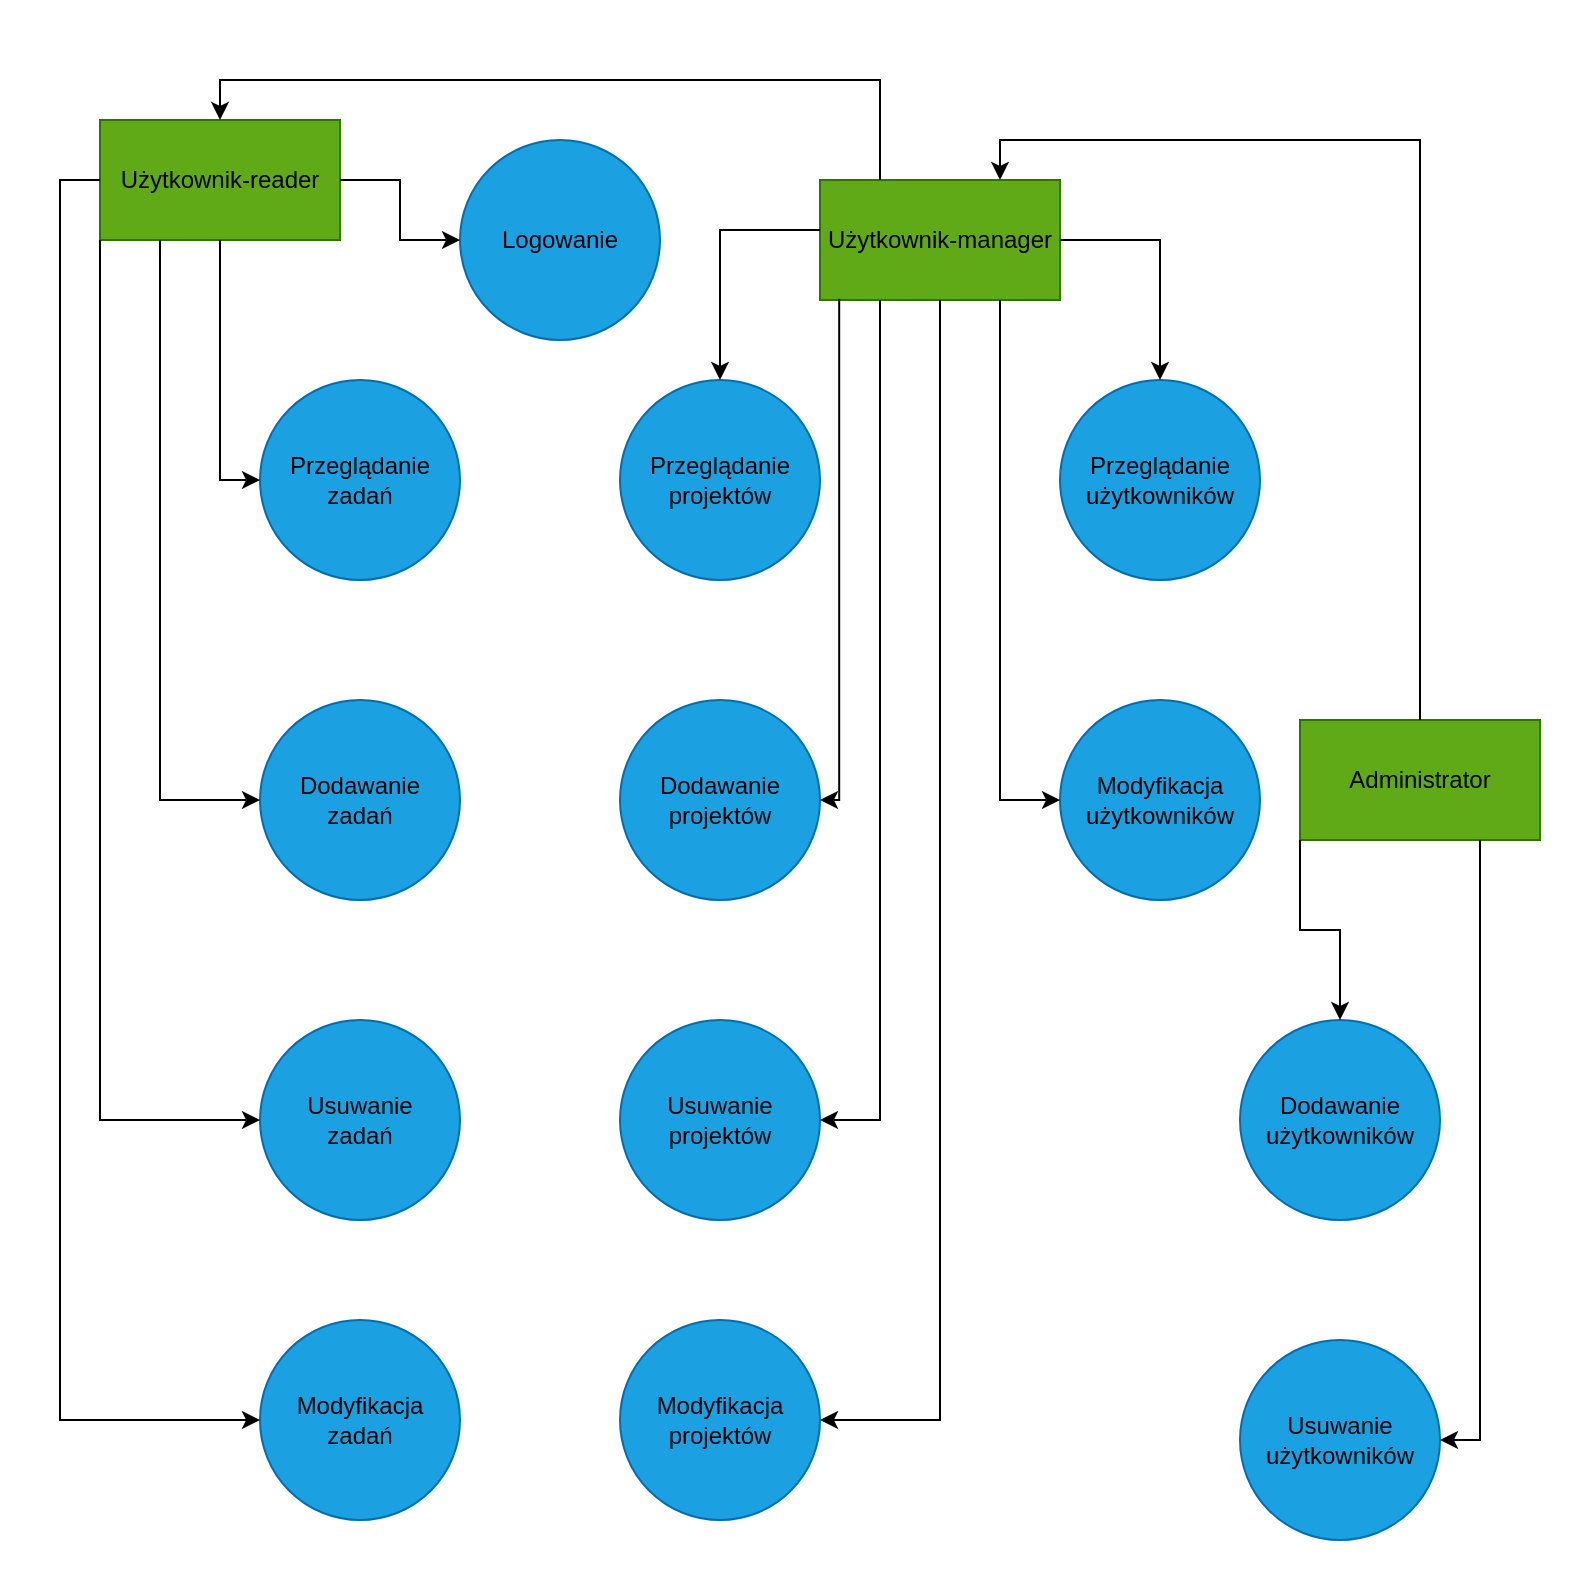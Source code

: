 <mxfile version="14.6.13" type="device"><diagram id="CBHPWfIMPJN4DyXcFY9b" name="Strona-1"><mxGraphModel dx="1707" dy="987" grid="1" gridSize="10" guides="1" tooltips="1" connect="1" arrows="1" fold="1" page="1" pageScale="1" pageWidth="827" pageHeight="1169" math="0" shadow="0"><root><mxCell id="0"/><mxCell id="1" parent="0"/><mxCell id="knCvMA31KFcV12J595uO-3" value="" style="group" parent="1" vertex="1" connectable="0"><mxGeometry x="70" y="70" width="120" height="60" as="geometry"/></mxCell><mxCell id="knCvMA31KFcV12J595uO-1" value="" style="rounded=0;whiteSpace=wrap;html=1;fillColor=#60a917;strokeColor=#2D7600;fontColor=#ffffff;" parent="knCvMA31KFcV12J595uO-3" vertex="1"><mxGeometry width="120" height="60" as="geometry"/></mxCell><mxCell id="knCvMA31KFcV12J595uO-2" value="Użytkownik-reader" style="text;html=1;strokeColor=none;fillColor=none;align=center;verticalAlign=middle;whiteSpace=wrap;rounded=0;" parent="knCvMA31KFcV12J595uO-3" vertex="1"><mxGeometry y="20" width="120" height="20" as="geometry"/></mxCell><mxCell id="knCvMA31KFcV12J595uO-4" value="" style="group" parent="1" vertex="1" connectable="0"><mxGeometry x="670" y="370" width="120" height="60" as="geometry"/></mxCell><mxCell id="knCvMA31KFcV12J595uO-5" value="" style="rounded=0;whiteSpace=wrap;html=1;fillColor=#60a917;strokeColor=#2D7600;fontColor=#ffffff;" parent="knCvMA31KFcV12J595uO-4" vertex="1"><mxGeometry width="120" height="60" as="geometry"/></mxCell><mxCell id="knCvMA31KFcV12J595uO-6" value="Administrator" style="text;html=1;strokeColor=none;fillColor=none;align=center;verticalAlign=middle;whiteSpace=wrap;rounded=0;" parent="knCvMA31KFcV12J595uO-4" vertex="1"><mxGeometry y="20" width="120" height="20" as="geometry"/></mxCell><mxCell id="knCvMA31KFcV12J595uO-8" value="" style="group" parent="1" vertex="1" connectable="0"><mxGeometry x="430" y="100" width="120" height="60" as="geometry"/></mxCell><mxCell id="knCvMA31KFcV12J595uO-9" value="" style="rounded=0;whiteSpace=wrap;html=1;fillColor=#60a917;strokeColor=#2D7600;fontColor=#ffffff;" parent="knCvMA31KFcV12J595uO-8" vertex="1"><mxGeometry width="120" height="60" as="geometry"/></mxCell><mxCell id="knCvMA31KFcV12J595uO-10" value="Użytkownik-manager" style="text;html=1;strokeColor=none;fillColor=none;align=center;verticalAlign=middle;whiteSpace=wrap;rounded=0;" parent="knCvMA31KFcV12J595uO-8" vertex="1"><mxGeometry y="20" width="120" height="20" as="geometry"/></mxCell><mxCell id="OtadX-vocmOac6L_OuTd-5" value="" style="group" vertex="1" connectable="0" parent="1"><mxGeometry x="640" y="520" width="100" height="100" as="geometry"/></mxCell><mxCell id="OtadX-vocmOac6L_OuTd-6" value="" style="ellipse;whiteSpace=wrap;html=1;aspect=fixed;fillColor=#1ba1e2;strokeColor=#006EAF;fontColor=#ffffff;" vertex="1" parent="OtadX-vocmOac6L_OuTd-5"><mxGeometry width="100" height="100" as="geometry"/></mxCell><mxCell id="OtadX-vocmOac6L_OuTd-7" value="Dodawanie użytkowników" style="text;html=1;strokeColor=none;fillColor=none;align=center;verticalAlign=middle;whiteSpace=wrap;rounded=0;" vertex="1" parent="OtadX-vocmOac6L_OuTd-5"><mxGeometry y="25" width="100" height="50" as="geometry"/></mxCell><mxCell id="OtadX-vocmOac6L_OuTd-12" value="" style="group" vertex="1" connectable="0" parent="1"><mxGeometry x="150" y="360" width="100" height="100" as="geometry"/></mxCell><mxCell id="OtadX-vocmOac6L_OuTd-13" value="" style="ellipse;whiteSpace=wrap;html=1;aspect=fixed;fillColor=#1ba1e2;strokeColor=#006EAF;fontColor=#ffffff;" vertex="1" parent="OtadX-vocmOac6L_OuTd-12"><mxGeometry width="100" height="100" as="geometry"/></mxCell><mxCell id="OtadX-vocmOac6L_OuTd-14" value="Dodawanie&lt;br&gt;zadań" style="text;html=1;strokeColor=none;fillColor=none;align=center;verticalAlign=middle;whiteSpace=wrap;rounded=0;" vertex="1" parent="OtadX-vocmOac6L_OuTd-12"><mxGeometry y="25" width="100" height="50" as="geometry"/></mxCell><mxCell id="OtadX-vocmOac6L_OuTd-18" value="" style="group" vertex="1" connectable="0" parent="1"><mxGeometry x="150" y="200" width="100" height="100" as="geometry"/></mxCell><mxCell id="OtadX-vocmOac6L_OuTd-19" value="" style="ellipse;whiteSpace=wrap;html=1;aspect=fixed;fillColor=#1ba1e2;strokeColor=#006EAF;fontColor=#ffffff;" vertex="1" parent="OtadX-vocmOac6L_OuTd-18"><mxGeometry width="100" height="100" as="geometry"/></mxCell><mxCell id="OtadX-vocmOac6L_OuTd-20" value="Przeglądanie&lt;br&gt;zadań" style="text;html=1;strokeColor=none;fillColor=none;align=center;verticalAlign=middle;whiteSpace=wrap;rounded=0;" vertex="1" parent="OtadX-vocmOac6L_OuTd-18"><mxGeometry y="25" width="100" height="50" as="geometry"/></mxCell><mxCell id="OtadX-vocmOac6L_OuTd-21" value="" style="group" vertex="1" connectable="0" parent="1"><mxGeometry x="640" y="680" width="100" height="100" as="geometry"/></mxCell><mxCell id="OtadX-vocmOac6L_OuTd-22" value="" style="ellipse;whiteSpace=wrap;html=1;aspect=fixed;fillColor=#1ba1e2;strokeColor=#006EAF;fontColor=#ffffff;" vertex="1" parent="OtadX-vocmOac6L_OuTd-21"><mxGeometry width="100" height="100" as="geometry"/></mxCell><mxCell id="OtadX-vocmOac6L_OuTd-23" value="Usuwanie użytkowników" style="text;html=1;strokeColor=none;fillColor=none;align=center;verticalAlign=middle;whiteSpace=wrap;rounded=0;" vertex="1" parent="OtadX-vocmOac6L_OuTd-21"><mxGeometry y="25" width="100" height="50" as="geometry"/></mxCell><mxCell id="OtadX-vocmOac6L_OuTd-24" value="" style="group" vertex="1" connectable="0" parent="1"><mxGeometry x="550" y="360" width="100" height="100" as="geometry"/></mxCell><mxCell id="OtadX-vocmOac6L_OuTd-25" value="" style="ellipse;whiteSpace=wrap;html=1;aspect=fixed;fillColor=#1ba1e2;strokeColor=#006EAF;fontColor=#ffffff;" vertex="1" parent="OtadX-vocmOac6L_OuTd-24"><mxGeometry width="100" height="100" as="geometry"/></mxCell><mxCell id="OtadX-vocmOac6L_OuTd-26" value="Modyfikacja użytkowników" style="text;html=1;strokeColor=none;fillColor=none;align=center;verticalAlign=middle;whiteSpace=wrap;rounded=0;" vertex="1" parent="OtadX-vocmOac6L_OuTd-24"><mxGeometry y="25" width="100" height="50" as="geometry"/></mxCell><mxCell id="OtadX-vocmOac6L_OuTd-27" value="" style="group" vertex="1" connectable="0" parent="1"><mxGeometry x="550" y="200" width="100" height="100" as="geometry"/></mxCell><mxCell id="OtadX-vocmOac6L_OuTd-28" value="" style="ellipse;whiteSpace=wrap;html=1;aspect=fixed;fillColor=#1ba1e2;strokeColor=#006EAF;fontColor=#ffffff;" vertex="1" parent="OtadX-vocmOac6L_OuTd-27"><mxGeometry width="100" height="100" as="geometry"/></mxCell><mxCell id="OtadX-vocmOac6L_OuTd-29" value="Przeglądanie użytkowników" style="text;html=1;strokeColor=none;fillColor=none;align=center;verticalAlign=middle;whiteSpace=wrap;rounded=0;" vertex="1" parent="OtadX-vocmOac6L_OuTd-27"><mxGeometry y="25" width="100" height="50" as="geometry"/></mxCell><mxCell id="OtadX-vocmOac6L_OuTd-30" value="" style="group" vertex="1" connectable="0" parent="1"><mxGeometry x="250" y="80" width="100" height="100" as="geometry"/></mxCell><mxCell id="OtadX-vocmOac6L_OuTd-31" value="" style="ellipse;whiteSpace=wrap;html=1;aspect=fixed;fillColor=#1ba1e2;strokeColor=#006EAF;fontColor=#ffffff;" vertex="1" parent="OtadX-vocmOac6L_OuTd-30"><mxGeometry width="100" height="100" as="geometry"/></mxCell><mxCell id="OtadX-vocmOac6L_OuTd-32" value="Logowanie" style="text;html=1;strokeColor=none;fillColor=none;align=center;verticalAlign=middle;whiteSpace=wrap;rounded=0;" vertex="1" parent="OtadX-vocmOac6L_OuTd-30"><mxGeometry y="25" width="100" height="50" as="geometry"/></mxCell><mxCell id="OtadX-vocmOac6L_OuTd-38" value="" style="group" vertex="1" connectable="0" parent="1"><mxGeometry x="150" y="520" width="100" height="100" as="geometry"/></mxCell><mxCell id="OtadX-vocmOac6L_OuTd-39" value="" style="ellipse;whiteSpace=wrap;html=1;aspect=fixed;fillColor=#1ba1e2;strokeColor=#006EAF;fontColor=#ffffff;" vertex="1" parent="OtadX-vocmOac6L_OuTd-38"><mxGeometry width="100" height="100" as="geometry"/></mxCell><mxCell id="OtadX-vocmOac6L_OuTd-40" value="Usuwanie&lt;br&gt;zadań" style="text;html=1;strokeColor=none;fillColor=none;align=center;verticalAlign=middle;whiteSpace=wrap;rounded=0;" vertex="1" parent="OtadX-vocmOac6L_OuTd-38"><mxGeometry y="25" width="100" height="50" as="geometry"/></mxCell><mxCell id="OtadX-vocmOac6L_OuTd-41" value="" style="group" vertex="1" connectable="0" parent="1"><mxGeometry x="150" y="670" width="100" height="100" as="geometry"/></mxCell><mxCell id="OtadX-vocmOac6L_OuTd-42" value="" style="ellipse;whiteSpace=wrap;html=1;aspect=fixed;fillColor=#1ba1e2;strokeColor=#006EAF;fontColor=#ffffff;" vertex="1" parent="OtadX-vocmOac6L_OuTd-41"><mxGeometry width="100" height="100" as="geometry"/></mxCell><mxCell id="OtadX-vocmOac6L_OuTd-43" value="Modyfikacja zadań" style="text;html=1;strokeColor=none;fillColor=none;align=center;verticalAlign=middle;whiteSpace=wrap;rounded=0;" vertex="1" parent="OtadX-vocmOac6L_OuTd-41"><mxGeometry y="25" width="100" height="50" as="geometry"/></mxCell><mxCell id="OtadX-vocmOac6L_OuTd-44" value="" style="group" vertex="1" connectable="0" parent="1"><mxGeometry x="330" y="360" width="100" height="100" as="geometry"/></mxCell><mxCell id="OtadX-vocmOac6L_OuTd-45" value="" style="ellipse;whiteSpace=wrap;html=1;aspect=fixed;fillColor=#1ba1e2;strokeColor=#006EAF;fontColor=#ffffff;" vertex="1" parent="OtadX-vocmOac6L_OuTd-44"><mxGeometry width="100" height="100" as="geometry"/></mxCell><mxCell id="OtadX-vocmOac6L_OuTd-46" value="Dodawanie&lt;br&gt;projektów" style="text;html=1;strokeColor=none;fillColor=none;align=center;verticalAlign=middle;whiteSpace=wrap;rounded=0;" vertex="1" parent="OtadX-vocmOac6L_OuTd-44"><mxGeometry y="25" width="100" height="50" as="geometry"/></mxCell><mxCell id="OtadX-vocmOac6L_OuTd-47" value="" style="group" vertex="1" connectable="0" parent="1"><mxGeometry x="330" y="200" width="100" height="100" as="geometry"/></mxCell><mxCell id="OtadX-vocmOac6L_OuTd-48" value="" style="ellipse;whiteSpace=wrap;html=1;aspect=fixed;fillColor=#1ba1e2;strokeColor=#006EAF;fontColor=#ffffff;" vertex="1" parent="OtadX-vocmOac6L_OuTd-47"><mxGeometry width="100" height="100" as="geometry"/></mxCell><mxCell id="OtadX-vocmOac6L_OuTd-49" value="Przeglądanie&lt;br&gt;projektów" style="text;html=1;strokeColor=none;fillColor=none;align=center;verticalAlign=middle;whiteSpace=wrap;rounded=0;" vertex="1" parent="OtadX-vocmOac6L_OuTd-47"><mxGeometry y="25" width="100" height="50" as="geometry"/></mxCell><mxCell id="OtadX-vocmOac6L_OuTd-50" value="" style="group" vertex="1" connectable="0" parent="1"><mxGeometry x="330" y="520" width="100" height="100" as="geometry"/></mxCell><mxCell id="OtadX-vocmOac6L_OuTd-51" value="" style="ellipse;whiteSpace=wrap;html=1;aspect=fixed;fillColor=#1ba1e2;strokeColor=#006EAF;fontColor=#ffffff;" vertex="1" parent="OtadX-vocmOac6L_OuTd-50"><mxGeometry width="100" height="100" as="geometry"/></mxCell><mxCell id="OtadX-vocmOac6L_OuTd-52" value="Usuwanie&lt;br&gt;projektów" style="text;html=1;strokeColor=none;fillColor=none;align=center;verticalAlign=middle;whiteSpace=wrap;rounded=0;" vertex="1" parent="OtadX-vocmOac6L_OuTd-50"><mxGeometry y="25" width="100" height="50" as="geometry"/></mxCell><mxCell id="OtadX-vocmOac6L_OuTd-53" value="" style="group" vertex="1" connectable="0" parent="1"><mxGeometry x="330" y="670" width="100" height="100" as="geometry"/></mxCell><mxCell id="OtadX-vocmOac6L_OuTd-54" value="" style="ellipse;whiteSpace=wrap;html=1;aspect=fixed;fillColor=#1ba1e2;strokeColor=#006EAF;fontColor=#ffffff;" vertex="1" parent="OtadX-vocmOac6L_OuTd-53"><mxGeometry width="100" height="100" as="geometry"/></mxCell><mxCell id="OtadX-vocmOac6L_OuTd-55" value="Modyfikacja&lt;br&gt;projektów" style="text;html=1;strokeColor=none;fillColor=none;align=center;verticalAlign=middle;whiteSpace=wrap;rounded=0;" vertex="1" parent="OtadX-vocmOac6L_OuTd-53"><mxGeometry y="25" width="100" height="50" as="geometry"/></mxCell><mxCell id="OtadX-vocmOac6L_OuTd-63" style="edgeStyle=orthogonalEdgeStyle;rounded=0;orthogonalLoop=1;jettySize=auto;html=1;exitX=0.5;exitY=1;exitDx=0;exitDy=0;entryX=0;entryY=0.5;entryDx=0;entryDy=0;" edge="1" parent="1" source="knCvMA31KFcV12J595uO-1" target="OtadX-vocmOac6L_OuTd-20"><mxGeometry relative="1" as="geometry"/></mxCell><mxCell id="OtadX-vocmOac6L_OuTd-64" style="edgeStyle=orthogonalEdgeStyle;rounded=0;orthogonalLoop=1;jettySize=auto;html=1;exitX=0.25;exitY=1;exitDx=0;exitDy=0;entryX=0;entryY=0.5;entryDx=0;entryDy=0;" edge="1" parent="1" source="knCvMA31KFcV12J595uO-1" target="OtadX-vocmOac6L_OuTd-14"><mxGeometry relative="1" as="geometry"/></mxCell><mxCell id="OtadX-vocmOac6L_OuTd-65" style="edgeStyle=orthogonalEdgeStyle;rounded=0;orthogonalLoop=1;jettySize=auto;html=1;exitX=0;exitY=1;exitDx=0;exitDy=0;entryX=0;entryY=0.5;entryDx=0;entryDy=0;" edge="1" parent="1" source="knCvMA31KFcV12J595uO-1" target="OtadX-vocmOac6L_OuTd-40"><mxGeometry relative="1" as="geometry"/></mxCell><mxCell id="OtadX-vocmOac6L_OuTd-66" style="edgeStyle=orthogonalEdgeStyle;rounded=0;orthogonalLoop=1;jettySize=auto;html=1;exitX=0;exitY=0.5;exitDx=0;exitDy=0;entryX=0;entryY=0.5;entryDx=0;entryDy=0;" edge="1" parent="1" source="knCvMA31KFcV12J595uO-2" target="OtadX-vocmOac6L_OuTd-43"><mxGeometry relative="1" as="geometry"/></mxCell><mxCell id="OtadX-vocmOac6L_OuTd-67" style="edgeStyle=orthogonalEdgeStyle;rounded=0;orthogonalLoop=1;jettySize=auto;html=1;exitX=0;exitY=0.25;exitDx=0;exitDy=0;entryX=0.5;entryY=0;entryDx=0;entryDy=0;" edge="1" parent="1" source="knCvMA31KFcV12J595uO-10" target="OtadX-vocmOac6L_OuTd-48"><mxGeometry relative="1" as="geometry"/></mxCell><mxCell id="OtadX-vocmOac6L_OuTd-68" style="edgeStyle=orthogonalEdgeStyle;rounded=0;orthogonalLoop=1;jettySize=auto;html=1;exitX=1;exitY=0.5;exitDx=0;exitDy=0;entryX=0.5;entryY=0;entryDx=0;entryDy=0;" edge="1" parent="1" source="knCvMA31KFcV12J595uO-10" target="OtadX-vocmOac6L_OuTd-28"><mxGeometry relative="1" as="geometry"/></mxCell><mxCell id="OtadX-vocmOac6L_OuTd-69" style="edgeStyle=orthogonalEdgeStyle;rounded=0;orthogonalLoop=1;jettySize=auto;html=1;entryX=1;entryY=0.5;entryDx=0;entryDy=0;exitX=0.08;exitY=0.989;exitDx=0;exitDy=0;exitPerimeter=0;" edge="1" parent="1" source="knCvMA31KFcV12J595uO-9" target="OtadX-vocmOac6L_OuTd-46"><mxGeometry relative="1" as="geometry"><mxPoint x="440" y="130" as="sourcePoint"/><Array as="points"><mxPoint x="440" y="410"/></Array></mxGeometry></mxCell><mxCell id="OtadX-vocmOac6L_OuTd-71" style="edgeStyle=orthogonalEdgeStyle;rounded=0;orthogonalLoop=1;jettySize=auto;html=1;exitX=0.25;exitY=1;exitDx=0;exitDy=0;entryX=1;entryY=0.5;entryDx=0;entryDy=0;" edge="1" parent="1" source="knCvMA31KFcV12J595uO-9" target="OtadX-vocmOac6L_OuTd-52"><mxGeometry relative="1" as="geometry"/></mxCell><mxCell id="OtadX-vocmOac6L_OuTd-72" style="edgeStyle=orthogonalEdgeStyle;rounded=0;orthogonalLoop=1;jettySize=auto;html=1;exitX=0.5;exitY=1;exitDx=0;exitDy=0;entryX=1;entryY=0.5;entryDx=0;entryDy=0;" edge="1" parent="1" source="knCvMA31KFcV12J595uO-9" target="OtadX-vocmOac6L_OuTd-55"><mxGeometry relative="1" as="geometry"/></mxCell><mxCell id="OtadX-vocmOac6L_OuTd-73" style="edgeStyle=orthogonalEdgeStyle;rounded=0;orthogonalLoop=1;jettySize=auto;html=1;exitX=0.75;exitY=1;exitDx=0;exitDy=0;entryX=0;entryY=0.5;entryDx=0;entryDy=0;" edge="1" parent="1" source="knCvMA31KFcV12J595uO-9" target="OtadX-vocmOac6L_OuTd-26"><mxGeometry relative="1" as="geometry"/></mxCell><mxCell id="OtadX-vocmOac6L_OuTd-75" style="edgeStyle=orthogonalEdgeStyle;rounded=0;orthogonalLoop=1;jettySize=auto;html=1;exitX=0.75;exitY=1;exitDx=0;exitDy=0;entryX=1;entryY=0.5;entryDx=0;entryDy=0;" edge="1" parent="1" source="knCvMA31KFcV12J595uO-5" target="OtadX-vocmOac6L_OuTd-23"><mxGeometry relative="1" as="geometry"/></mxCell><mxCell id="OtadX-vocmOac6L_OuTd-76" style="edgeStyle=orthogonalEdgeStyle;rounded=0;orthogonalLoop=1;jettySize=auto;html=1;exitX=0.5;exitY=0;exitDx=0;exitDy=0;entryX=0.75;entryY=0;entryDx=0;entryDy=0;" edge="1" parent="1" source="knCvMA31KFcV12J595uO-5" target="knCvMA31KFcV12J595uO-9"><mxGeometry relative="1" as="geometry"/></mxCell><mxCell id="OtadX-vocmOac6L_OuTd-77" style="edgeStyle=orthogonalEdgeStyle;rounded=0;orthogonalLoop=1;jettySize=auto;html=1;exitX=0.25;exitY=0;exitDx=0;exitDy=0;entryX=0.5;entryY=0;entryDx=0;entryDy=0;" edge="1" parent="1" source="knCvMA31KFcV12J595uO-9" target="knCvMA31KFcV12J595uO-1"><mxGeometry relative="1" as="geometry"/></mxCell><mxCell id="OtadX-vocmOac6L_OuTd-81" style="edgeStyle=orthogonalEdgeStyle;rounded=0;orthogonalLoop=1;jettySize=auto;html=1;exitX=1;exitY=0.5;exitDx=0;exitDy=0;entryX=0;entryY=0.5;entryDx=0;entryDy=0;" edge="1" parent="1" source="knCvMA31KFcV12J595uO-2" target="OtadX-vocmOac6L_OuTd-32"><mxGeometry relative="1" as="geometry"/></mxCell><mxCell id="OtadX-vocmOac6L_OuTd-82" style="edgeStyle=orthogonalEdgeStyle;rounded=0;orthogonalLoop=1;jettySize=auto;html=1;exitX=0;exitY=1;exitDx=0;exitDy=0;entryX=0.5;entryY=0;entryDx=0;entryDy=0;" edge="1" parent="1" source="knCvMA31KFcV12J595uO-5" target="OtadX-vocmOac6L_OuTd-6"><mxGeometry relative="1" as="geometry"/></mxCell><mxCell id="OtadX-vocmOac6L_OuTd-83" value="" style="rounded=0;whiteSpace=wrap;html=1;fillColor=none;strokeColor=none;" vertex="1" parent="1"><mxGeometry x="20" y="10" width="790" height="790" as="geometry"/></mxCell></root></mxGraphModel></diagram></mxfile>